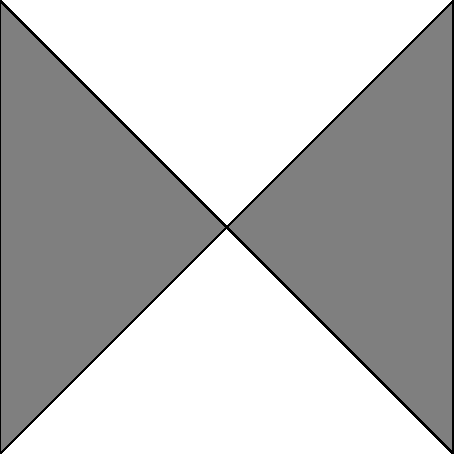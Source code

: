 size(8cm,0);

pair A, B, C, D;
A=(0,0); B=(1,0);
C=(1,1); D=(0,1);
filldraw(A--C--B--D--cycle,grey);
